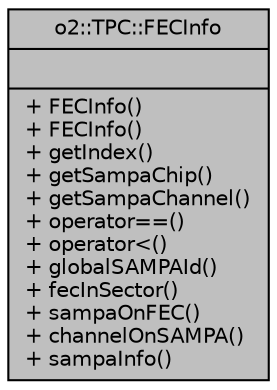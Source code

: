 digraph "o2::TPC::FECInfo"
{
 // INTERACTIVE_SVG=YES
  bgcolor="transparent";
  edge [fontname="Helvetica",fontsize="10",labelfontname="Helvetica",labelfontsize="10"];
  node [fontname="Helvetica",fontsize="10",shape=record];
  Node1 [label="{o2::TPC::FECInfo\n||+ FECInfo()\l+ FECInfo()\l+ getIndex()\l+ getSampaChip()\l+ getSampaChannel()\l+ operator==()\l+ operator\<()\l+ globalSAMPAId()\l+ fecInSector()\l+ sampaOnFEC()\l+ channelOnSAMPA()\l+ sampaInfo()\l}",height=0.2,width=0.4,color="black", fillcolor="grey75", style="filled" fontcolor="black"];
}
